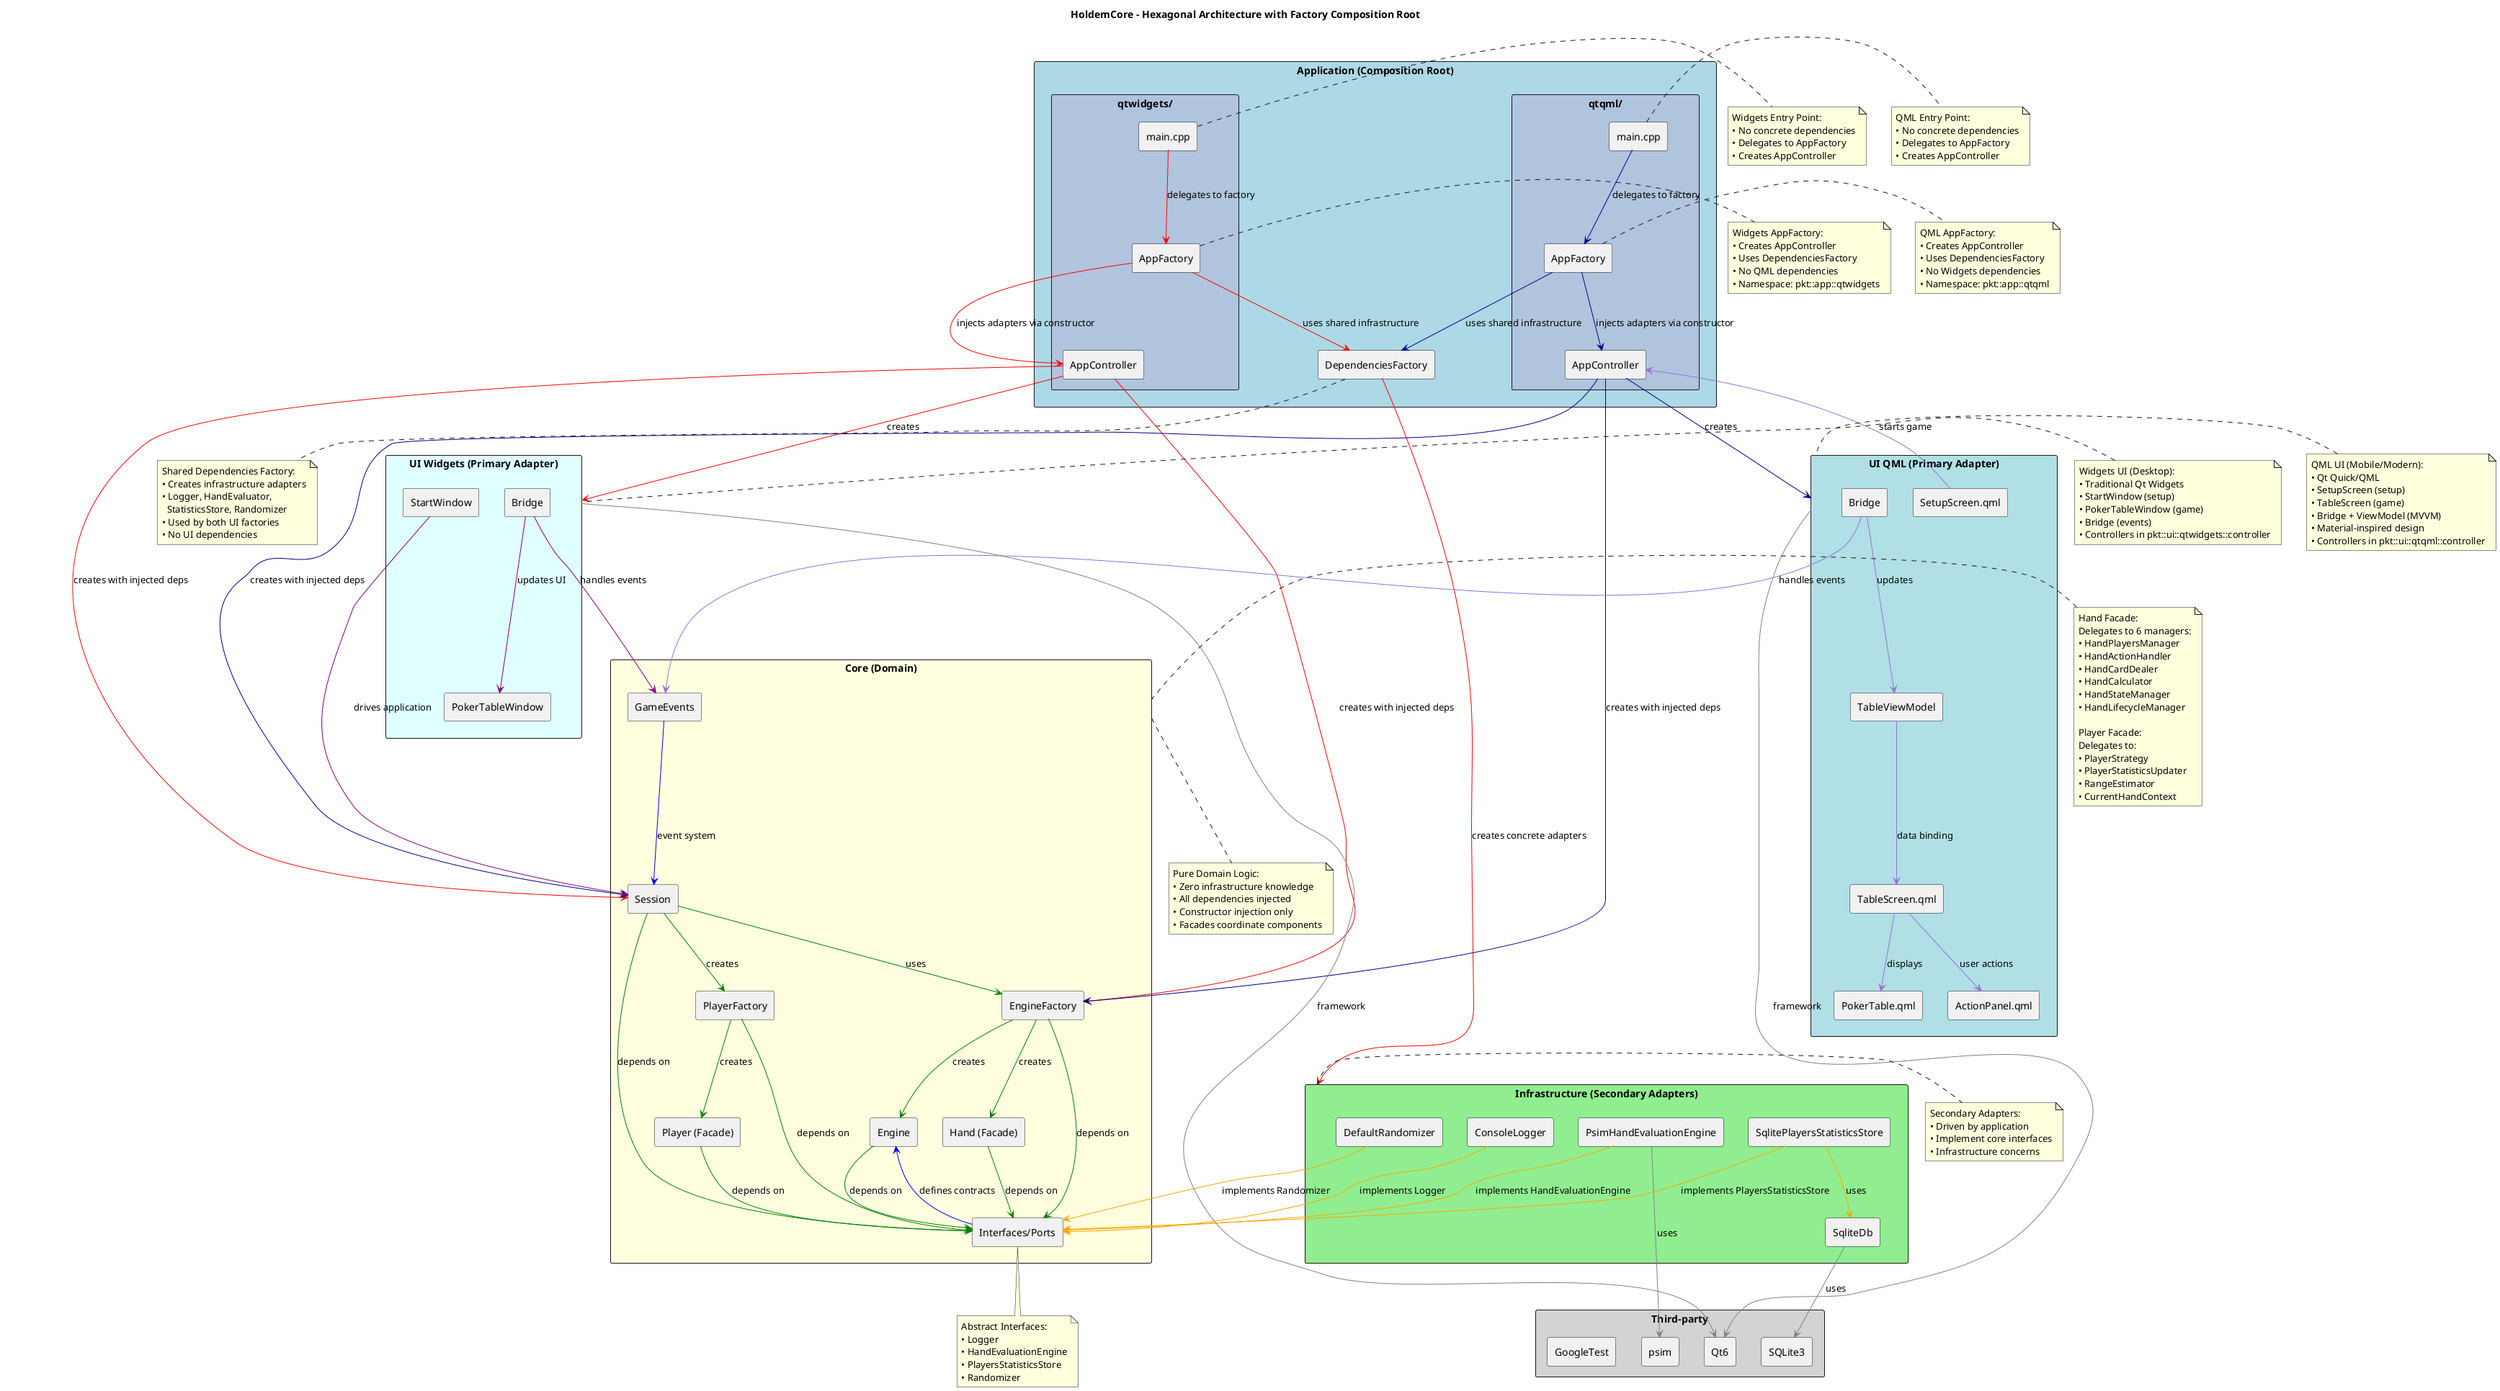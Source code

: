 @startuml
title HoldemCore – Hexagonal Architecture with Factory Composition Root

skinparam packageStyle rectangle
skinparam shadowing false
skinparam componentStyle rectangle

package "Core (Domain)" as Core #LightYellow {
  [Engine] as Engine
  [GameEvents] as GameEvents
  [Session] as Session
  [EngineFactory] as EngineFactory
  [Player (Facade)] as Player
  [PlayerFactory] as PlayerFactory
  [Hand (Facade)] as Hand
  [Interfaces/Ports] as Ports
}

package "Application (Composition Root)" as App #LightBlue {
  package "qtwidgets/" as WidgetsApp #LightSteelBlue {
    [main.cpp] as WidgetsMain
    [AppFactory] as WidgetsFactory
    [AppController] as WidgetsController
  }
  
  package "qtqml/" as QmlApp #LightSteelBlue {
    [main.cpp] as QmlMain
    [AppFactory] as QmlFactory
    [AppController] as QmlController
  }
  
  [DependenciesFactory] as DepsFactory
}

package "Infrastructure (Secondary Adapters)" as Infra #LightGreen {
  [ConsoleLogger] as ConsoleLogger
  [SqlitePlayersStatisticsStore] as SqliteStore
  [PsimHandEvaluationEngine] as PsimEngine
  [DefaultRandomizer] as DefaultRandomizer
  [SqliteDb] as SqliteDb
}

package "UI Widgets (Primary Adapter)" as UIWidgets #LightCyan {
  [StartWindow] as StartWindow
  [PokerTableWindow] as TableWindow
  [Bridge] as Bridge
}

package "UI QML (Primary Adapter)" as UIQML #PowderBlue {
  [SetupScreen.qml] as SetupScreen
  [TableScreen.qml] as TableScreen
  [Bridge] as QmlBridge
  [TableViewModel] as ViewModel
  [PokerTable.qml] as PokerTable
  [ActionPanel.qml] as ActionPanel
}

package "Third-party" as ThirdParty #LightGray {
  [SQLite3] as SQLite3
  [psim] as psim
  [Qt6] as Qt6
  [GoogleTest] as GoogleTest
}

' Core Domain Relationships
Ports -[#0000FF]-> Engine : defines contracts
GameEvents -[#0000FF]-> Session : event system
Session -[#green]-> EngineFactory : uses
Session -[#green]-> PlayerFactory : creates
EngineFactory -[#green]-> Hand : creates
EngineFactory -[#green]-> Engine : creates
PlayerFactory -[#green]-> Player : creates
Engine -[#green]-> Ports : depends on
Hand -[#green]-> Ports : depends on
Player -[#green]-> Ports : depends on
Session -[#green]-> Ports : depends on
EngineFactory -[#green]-> Ports : depends on
PlayerFactory -[#green]-> Ports : depends on

' Application Layer - Widgets (Composition Root)
WidgetsMain -[#red]-> WidgetsFactory : delegates to factory
WidgetsFactory -[#red]-> DepsFactory : uses shared infrastructure
DepsFactory -[#red]-> Infra : creates concrete adapters
WidgetsFactory -[#red]-> WidgetsController : injects adapters via constructor
WidgetsController -[#red]-> Session : creates with injected deps
WidgetsController -[#red]-> EngineFactory : creates with injected deps
WidgetsController -[#red]-> UIWidgets : creates

' Application Layer - QML (Composition Root)
QmlMain -[#darkblue]-> QmlFactory : delegates to factory
QmlFactory -[#darkblue]-> DepsFactory : uses shared infrastructure
QmlFactory -[#darkblue]-> QmlController : injects adapters via constructor
QmlController -[#darkblue]-> Session : creates with injected deps
QmlController -[#darkblue]-> EngineFactory : creates with injected deps
QmlController -[#darkblue]-> UIQML : creates

' Secondary Adapters (implement core interfaces - driven by application)
ConsoleLogger -[#orange]-> Ports : implements Logger
SqliteStore -[#orange]-> Ports : implements PlayersStatisticsStore  
PsimEngine -[#orange]-> Ports : implements HandEvaluationEngine
DefaultRandomizer -[#orange]-> Ports : implements Randomizer
SqliteStore -[#orange]-> SqliteDb : uses

' Primary Adapters - Widgets (drive the application - desktop UI)
StartWindow -[#purple]-> Session : drives application
Bridge -[#purple]-> GameEvents : handles events
Bridge -[#purple]-> TableWindow : updates UI

' Primary Adapters - QML (drive the application - mobile/modern UI)
SetupScreen -[#mediumpurple]-> QmlController : starts game
QmlBridge -[#mediumpurple]-> GameEvents : handles events
QmlBridge -[#mediumpurple]-> ViewModel : updates
ViewModel -[#mediumpurple]-> TableScreen : data binding
TableScreen -[#mediumpurple]-> PokerTable : displays
TableScreen -[#mediumpurple]-> ActionPanel : user actions

' Third-party Dependencies
SqliteDb -[#gray]-> SQLite3 : uses
PsimEngine -[#gray]-> psim : uses  
UIWidgets -[#gray]-> Qt6 : framework
UIQML -[#gray]-> Qt6 : framework

' Factory Composition Root Pattern
note right of WidgetsMain : Widgets Entry Point:\n• No concrete dependencies\n• Delegates to AppFactory\n• Creates AppController
note right of QmlMain : QML Entry Point:\n• No concrete dependencies\n• Delegates to AppFactory\n• Creates AppController
note bottom of DepsFactory : Shared Dependencies Factory:\n• Creates infrastructure adapters\n• Logger, HandEvaluator,\n  StatisticsStore, Randomizer\n• Used by both UI factories\n• No UI dependencies
note right of WidgetsFactory : Widgets AppFactory:\n• Creates AppController\n• Uses DependenciesFactory\n• No QML dependencies\n• Namespace: pkt::app::qtwidgets
note right of QmlFactory : QML AppFactory:\n• Creates AppController\n• Uses DependenciesFactory\n• No Widgets dependencies\n• Namespace: pkt::app::qtqml
note bottom of Ports : Abstract Interfaces:\n• Logger\n• HandEvaluationEngine\n• PlayersStatisticsStore\n• Randomizer
note bottom of Core : Pure Domain Logic:\n• Zero infrastructure knowledge\n• All dependencies injected\n• Constructor injection only\n• Facades coordinate components
note left of Core : Hand Facade:\nDelegates to 6 managers:\n• HandPlayersManager\n• HandActionHandler\n• HandCardDealer\n• HandCalculator\n• HandStateManager\n• HandLifecycleManager\n\nPlayer Facade:\nDelegates to:\n• PlayerStrategy\n• PlayerStatisticsUpdater\n• RangeEstimator\n• CurrentHandContext
note left of UIWidgets : Widgets UI (Desktop):\n• Traditional Qt Widgets\n• StartWindow (setup)\n• PokerTableWindow (game)\n• Bridge (events)\n• Controllers in pkt::ui::qtwidgets::controller
note left of UIQML : QML UI (Mobile/Modern):\n• Qt Quick/QML\n• SetupScreen (setup)\n• TableScreen (game)\n• Bridge + ViewModel (MVVM)\n• Material-inspired design\n• Controllers in pkt::ui::qtqml::controller
note right of Infra : Secondary Adapters:\n• Driven by application\n• Implement core interfaces\n• Infrastructure concerns

@enduml
